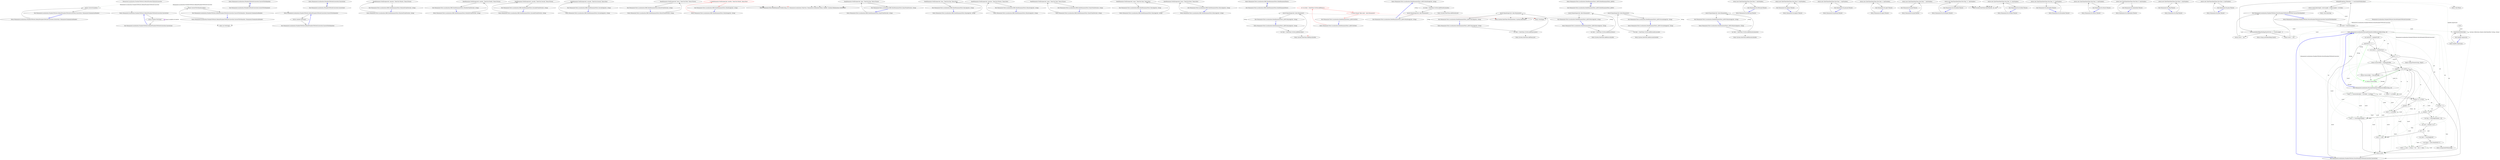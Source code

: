 digraph  {
n13 [label="Humanizer.Localisation.NumberToWords.DefaultNumberToWordsConverter", span=""];
n0 [cluster="Humanizer.Localisation.NumberToWords.DefaultNumberToWordsConverter.Convert(int, Humanizer.GrammaticalGender)", label="Entry Humanizer.Localisation.NumberToWords.DefaultNumberToWordsConverter.Convert(int, Humanizer.GrammaticalGender)", span="12-12"];
n1 [cluster="Humanizer.Localisation.NumberToWords.DefaultNumberToWordsConverter.Convert(int, Humanizer.GrammaticalGender)", label="return Convert(number);", span="14-14"];
n2 [cluster="Humanizer.Localisation.NumberToWords.DefaultNumberToWordsConverter.Convert(int, Humanizer.GrammaticalGender)", label="Exit Humanizer.Localisation.NumberToWords.DefaultNumberToWordsConverter.Convert(int, Humanizer.GrammaticalGender)", span="12-12"];
n3 [cluster="Humanizer.Localisation.NumberToWords.DefaultNumberToWordsConverter.Convert(int)", label="Entry Humanizer.Localisation.NumberToWords.DefaultNumberToWordsConverter.Convert(int)", span="22-22"];
n4 [cluster="Humanizer.Localisation.NumberToWords.DefaultNumberToWordsConverter.Convert(int)", label="return number.ToString();", span="24-24"];
n5 [cluster="Humanizer.Localisation.NumberToWords.DefaultNumberToWordsConverter.Convert(int)", label="Exit Humanizer.Localisation.NumberToWords.DefaultNumberToWordsConverter.Convert(int)", span="22-22"];
n6 [cluster="int.ToString()", label="Entry int.ToString()", span="0-0"];
n7 [cluster="Humanizer.Localisation.NumberToWords.DefaultNumberToWordsConverter.ConvertToOrdinal(int, Humanizer.GrammaticalGender)", label="Entry Humanizer.Localisation.NumberToWords.DefaultNumberToWordsConverter.ConvertToOrdinal(int, Humanizer.GrammaticalGender)", span="35-35"];
n8 [cluster="Humanizer.Localisation.NumberToWords.DefaultNumberToWordsConverter.ConvertToOrdinal(int, Humanizer.GrammaticalGender)", label="return ConvertToOrdinal(number);", span="37-37"];
n9 [cluster="Humanizer.Localisation.NumberToWords.DefaultNumberToWordsConverter.ConvertToOrdinal(int, Humanizer.GrammaticalGender)", label="Exit Humanizer.Localisation.NumberToWords.DefaultNumberToWordsConverter.ConvertToOrdinal(int, Humanizer.GrammaticalGender)", span="35-35"];
n10 [cluster="Humanizer.Localisation.NumberToWords.DefaultNumberToWordsConverter.ConvertToOrdinal(int)", label="Entry Humanizer.Localisation.NumberToWords.DefaultNumberToWordsConverter.ConvertToOrdinal(int)", span="45-45"];
n11 [cluster="Humanizer.Localisation.NumberToWords.DefaultNumberToWordsConverter.ConvertToOrdinal(int)", label="return number.ToString();", span="47-47"];
n12 [cluster="Humanizer.Localisation.NumberToWords.DefaultNumberToWordsConverter.ConvertToOrdinal(int)", label="Exit Humanizer.Localisation.NumberToWords.DefaultNumberToWordsConverter.ConvertToOrdinal(int)", span="45-45"];
m0_2 [cluster="Humanizer.Localisation.INumberToWordsConverter.ConvertToOrdinal(int)", file="DateHumanizeTests.cs", label="Entry Humanizer.Localisation.INumberToWordsConverter.ConvertToOrdinal(int)", span="19-19"];
m0_3 [cluster="Humanizer.Localisation.INumberToWordsConverter.ConvertToOrdinal(int)", file="DateHumanizeTests.cs", label="Exit Humanizer.Localisation.INumberToWordsConverter.ConvertToOrdinal(int)", span="19-19"];
m0_0 [cluster="Humanizer.Localisation.INumberToWordsConverter.Convert(int)", file="DateHumanizeTests.cs", label="Entry Humanizer.Localisation.INumberToWordsConverter.Convert(int)", span="12-12"];
m0_1 [cluster="Humanizer.Localisation.INumberToWordsConverter.Convert(int)", file="DateHumanizeTests.cs", label="Exit Humanizer.Localisation.INumberToWordsConverter.Convert(int)", span="12-12"];
m1_5 [cluster="Humanizer.Tests.DateHumanize.Verify(string, int, Humanizer.Localisation.TimeUnit, Humanizer.Localisation.Tense, double?, System.Globalization.CultureInfo)", file="DateHumanizeTests.fi-FI.cs", label="Entry Humanizer.Tests.DateHumanize.Verify(string, int, Humanizer.Localisation.TimeUnit, Humanizer.Localisation.Tense, double?, System.Globalization.CultureInfo)", span="30-30"];
m1_12 [cluster="Humanizer.Tests.Localisation.frBE.DateHumanizeTests.MinutesFromNow(int, string)", file="DateHumanizeTests.fi-FI.cs", label="Entry Humanizer.Tests.Localisation.frBE.DateHumanizeTests.MinutesFromNow(int, string)", span="37-37"];
m1_13 [cluster="Humanizer.Tests.Localisation.frBE.DateHumanizeTests.MinutesFromNow(int, string)", file="DateHumanizeTests.fi-FI.cs", label="DateHumanize.Verify(expected, minutes, TimeUnit.Minute, Tense.Future)", span="39-39"];
m1_14 [cluster="Humanizer.Tests.Localisation.frBE.DateHumanizeTests.MinutesFromNow(int, string)", file="DateHumanizeTests.fi-FI.cs", label="Exit Humanizer.Tests.Localisation.frBE.DateHumanizeTests.MinutesFromNow(int, string)", span="37-37"];
m1_30 [cluster="Humanizer.Tests.Localisation.frBE.DateHumanizeTests.MonthsFromNow(int, string)", file="DateHumanizeTests.fi-FI.cs", label="Entry Humanizer.Tests.Localisation.frBE.DateHumanizeTests.MonthsFromNow(int, string)", span="85-85"];
m1_31 [cluster="Humanizer.Tests.Localisation.frBE.DateHumanizeTests.MonthsFromNow(int, string)", file="DateHumanizeTests.fi-FI.cs", label="DateHumanize.Verify(expected, months, TimeUnit.Month, Tense.Future)", span="87-87"];
m1_32 [cluster="Humanizer.Tests.Localisation.frBE.DateHumanizeTests.MonthsFromNow(int, string)", file="DateHumanizeTests.fi-FI.cs", label="Exit Humanizer.Tests.Localisation.frBE.DateHumanizeTests.MonthsFromNow(int, string)", span="85-85"];
m1_6 [cluster="Humanizer.Tests.Localisation.frBE.DateHumanizeTests.SecondsFromNow(int, string)", file="DateHumanizeTests.fi-FI.cs", label="Entry Humanizer.Tests.Localisation.frBE.DateHumanizeTests.SecondsFromNow(int, string)", span="20-20"];
m1_7 [cluster="Humanizer.Tests.Localisation.frBE.DateHumanizeTests.SecondsFromNow(int, string)", file="DateHumanizeTests.fi-FI.cs", label="DateHumanize.Verify(expected, seconds, TimeUnit.Second, Tense.Future)", span="22-22"];
m1_8 [cluster="Humanizer.Tests.Localisation.frBE.DateHumanizeTests.SecondsFromNow(int, string)", file="DateHumanizeTests.fi-FI.cs", label="Exit Humanizer.Tests.Localisation.frBE.DateHumanizeTests.SecondsFromNow(int, string)", span="20-20"];
m1_2 [cluster="Humanizer.Tests.Localisation.frBE.DateHumanizeTests.SecondsAgo(int, string)", file="DateHumanizeTests.fi-FI.cs", label="Entry Humanizer.Tests.Localisation.frBE.DateHumanizeTests.SecondsAgo(int, string)", span="12-12"];
m1_3 [cluster="Humanizer.Tests.Localisation.frBE.DateHumanizeTests.SecondsAgo(int, string)", file="DateHumanizeTests.fi-FI.cs", label="DateHumanize.Verify(expected, seconds, TimeUnit.Second, Tense.Past)", span="14-14"];
m1_4 [cluster="Humanizer.Tests.Localisation.frBE.DateHumanizeTests.SecondsAgo(int, string)", file="DateHumanizeTests.fi-FI.cs", label="Exit Humanizer.Tests.Localisation.frBE.DateHumanizeTests.SecondsAgo(int, string)", span="12-12"];
m1_0 [cluster="Humanizer.Tests.Localisation.frBE.DateHumanizeTests.DateHumanizeTests()", file="DateHumanizeTests.fi-FI.cs", label="Entry Humanizer.Tests.Localisation.frBE.DateHumanizeTests.DateHumanizeTests()", span="7-7"];
m1_1 [cluster="Humanizer.Tests.Localisation.frBE.DateHumanizeTests.DateHumanizeTests()", file="DateHumanizeTests.fi-FI.cs", label="Exit Humanizer.Tests.Localisation.frBE.DateHumanizeTests.DateHumanizeTests()", span="7-7"];
m1_18 [cluster="Humanizer.Tests.Localisation.frBE.DateHumanizeTests.HoursFromNow(int, string)", file="DateHumanizeTests.fi-FI.cs", label="Entry Humanizer.Tests.Localisation.frBE.DateHumanizeTests.HoursFromNow(int, string)", span="53-53"];
m1_19 [cluster="Humanizer.Tests.Localisation.frBE.DateHumanizeTests.HoursFromNow(int, string)", file="DateHumanizeTests.fi-FI.cs", label="DateHumanize.Verify(expected, hours, TimeUnit.Hour, Tense.Future)", span="55-55"];
m1_20 [cluster="Humanizer.Tests.Localisation.frBE.DateHumanizeTests.HoursFromNow(int, string)", file="DateHumanizeTests.fi-FI.cs", label="Exit Humanizer.Tests.Localisation.frBE.DateHumanizeTests.HoursFromNow(int, string)", span="53-53"];
m1_27 [cluster="Humanizer.Tests.Localisation.frBE.DateHumanizeTests.MonthsAgo(int, string)", file="DateHumanizeTests.fi-FI.cs", label="Entry Humanizer.Tests.Localisation.frBE.DateHumanizeTests.MonthsAgo(int, string)", span="77-77"];
m1_28 [cluster="Humanizer.Tests.Localisation.frBE.DateHumanizeTests.MonthsAgo(int, string)", color=red, community=0, file="DateHumanizeTests.fi-FI.cs", label="2: DateHumanize.Verify(expected, months, TimeUnit.Month, Tense.Past)", span="79-79"];
m1_29 [cluster="Humanizer.Tests.Localisation.frBE.DateHumanizeTests.MonthsAgo(int, string)", file="DateHumanizeTests.fi-FI.cs", label="Exit Humanizer.Tests.Localisation.frBE.DateHumanizeTests.MonthsAgo(int, string)", span="77-77"];
m1_24 [cluster="Humanizer.Tests.Localisation.frBE.DateHumanizeTests.DaysFromNow(int, string)", file="DateHumanizeTests.fi-FI.cs", label="Entry Humanizer.Tests.Localisation.frBE.DateHumanizeTests.DaysFromNow(int, string)", span="69-69"];
m1_25 [cluster="Humanizer.Tests.Localisation.frBE.DateHumanizeTests.DaysFromNow(int, string)", file="DateHumanizeTests.fi-FI.cs", label="DateHumanize.Verify(expected, days, TimeUnit.Day, Tense.Future)", span="71-71"];
m1_26 [cluster="Humanizer.Tests.Localisation.frBE.DateHumanizeTests.DaysFromNow(int, string)", file="DateHumanizeTests.fi-FI.cs", label="Exit Humanizer.Tests.Localisation.frBE.DateHumanizeTests.DaysFromNow(int, string)", span="69-69"];
m1_21 [cluster="Humanizer.Tests.Localisation.frBE.DateHumanizeTests.DaysAgo(int, string)", file="DateHumanizeTests.fi-FI.cs", label="Entry Humanizer.Tests.Localisation.frBE.DateHumanizeTests.DaysAgo(int, string)", span="61-61"];
m1_22 [cluster="Humanizer.Tests.Localisation.frBE.DateHumanizeTests.DaysAgo(int, string)", file="DateHumanizeTests.fi-FI.cs", label="DateHumanize.Verify(expected, days, TimeUnit.Day, Tense.Past)", span="63-63"];
m1_23 [cluster="Humanizer.Tests.Localisation.frBE.DateHumanizeTests.DaysAgo(int, string)", file="DateHumanizeTests.fi-FI.cs", label="Exit Humanizer.Tests.Localisation.frBE.DateHumanizeTests.DaysAgo(int, string)", span="61-61"];
m1_9 [cluster="Humanizer.Tests.Localisation.frBE.DateHumanizeTests.MinutesAgo(int, string)", file="DateHumanizeTests.fi-FI.cs", label="Entry Humanizer.Tests.Localisation.frBE.DateHumanizeTests.MinutesAgo(int, string)", span="29-29"];
m1_10 [cluster="Humanizer.Tests.Localisation.frBE.DateHumanizeTests.MinutesAgo(int, string)", file="DateHumanizeTests.fi-FI.cs", label="DateHumanize.Verify(expected, minutes, TimeUnit.Minute, Tense.Past)", span="31-31"];
m1_11 [cluster="Humanizer.Tests.Localisation.frBE.DateHumanizeTests.MinutesAgo(int, string)", file="DateHumanizeTests.fi-FI.cs", label="Exit Humanizer.Tests.Localisation.frBE.DateHumanizeTests.MinutesAgo(int, string)", span="29-29"];
m1_36 [cluster="Humanizer.Tests.Localisation.frBE.DateHumanizeTests.YearsFromNow(int, string)", file="DateHumanizeTests.fi-FI.cs", label="Entry Humanizer.Tests.Localisation.frBE.DateHumanizeTests.YearsFromNow(int, string)", span="101-101"];
m1_37 [cluster="Humanizer.Tests.Localisation.frBE.DateHumanizeTests.YearsFromNow(int, string)", file="DateHumanizeTests.fi-FI.cs", label="DateHumanize.Verify(expected, years, TimeUnit.Year, Tense.Future)", span="103-103"];
m1_38 [cluster="Humanizer.Tests.Localisation.frBE.DateHumanizeTests.YearsFromNow(int, string)", file="DateHumanizeTests.fi-FI.cs", label="Exit Humanizer.Tests.Localisation.frBE.DateHumanizeTests.YearsFromNow(int, string)", span="101-101"];
m1_33 [cluster="Humanizer.Tests.Localisation.frBE.DateHumanizeTests.YearsAgo(int, string)", file="DateHumanizeTests.fi-FI.cs", label="Entry Humanizer.Tests.Localisation.frBE.DateHumanizeTests.YearsAgo(int, string)", span="93-93"];
m1_34 [cluster="Humanizer.Tests.Localisation.frBE.DateHumanizeTests.YearsAgo(int, string)", file="DateHumanizeTests.fi-FI.cs", label="DateHumanize.Verify(expected, years, TimeUnit.Year, Tense.Past)", span="95-95"];
m1_35 [cluster="Humanizer.Tests.Localisation.frBE.DateHumanizeTests.YearsAgo(int, string)", file="DateHumanizeTests.fi-FI.cs", label="Exit Humanizer.Tests.Localisation.frBE.DateHumanizeTests.YearsAgo(int, string)", span="93-93"];
m1_15 [cluster="Humanizer.Tests.Localisation.frBE.DateHumanizeTests.HoursAgo(int, string)", file="DateHumanizeTests.fi-FI.cs", label="Entry Humanizer.Tests.Localisation.frBE.DateHumanizeTests.HoursAgo(int, string)", span="45-45"];
m1_16 [cluster="Humanizer.Tests.Localisation.frBE.DateHumanizeTests.HoursAgo(int, string)", file="DateHumanizeTests.fi-FI.cs", label="DateHumanize.Verify(expected, hours, TimeUnit.Hour, Tense.Past)", span="47-47"];
m1_17 [cluster="Humanizer.Tests.Localisation.frBE.DateHumanizeTests.HoursAgo(int, string)", file="DateHumanizeTests.fi-FI.cs", label="Exit Humanizer.Tests.Localisation.frBE.DateHumanizeTests.HoursAgo(int, string)", span="45-45"];
m2_19 [cluster="Humanizer.Tests.Localisation.DateHumanizeTests_nbNO.MonthsAgo(int, string)", file="DateHumanizeTests.nb-NO.cs", label="Entry Humanizer.Tests.Localisation.DateHumanizeTests_nbNO.MonthsAgo(int, string)", span="51-51"];
m2_20 [cluster="Humanizer.Tests.Localisation.DateHumanizeTests_nbNO.MonthsAgo(int, string)", file="DateHumanizeTests.nb-NO.cs", label="var date = DateTime.UtcNow.AddMonths(months)", span="53-53"];
m2_21 [cluster="Humanizer.Tests.Localisation.DateHumanizeTests_nbNO.MonthsAgo(int, string)", file="DateHumanizeTests.nb-NO.cs", label="Assert.Equal(expected, date.Humanize())", span="54-54"];
m2_22 [cluster="Humanizer.Tests.Localisation.DateHumanizeTests_nbNO.MonthsAgo(int, string)", file="DateHumanizeTests.nb-NO.cs", label="Exit Humanizer.Tests.Localisation.DateHumanizeTests_nbNO.MonthsAgo(int, string)", span="51-51"];
m2_2 [cluster="Humanizer.Tests.Localisation.DateHumanizeTests_nbNO.DaysAgo(int, string)", file="DateHumanizeTests.nb-NO.cs", label="Entry Humanizer.Tests.Localisation.DateHumanizeTests_nbNO.DaysAgo(int, string)", span="18-18"];
m2_3 [cluster="Humanizer.Tests.Localisation.DateHumanizeTests_nbNO.DaysAgo(int, string)", file="DateHumanizeTests.nb-NO.cs", label="var date = DateTime.UtcNow.AddDays(days)", span="20-20"];
m2_4 [cluster="Humanizer.Tests.Localisation.DateHumanizeTests_nbNO.DaysAgo(int, string)", file="DateHumanizeTests.nb-NO.cs", label="Assert.Equal(expected, date.Humanize())", span="21-21"];
m2_5 [cluster="Humanizer.Tests.Localisation.DateHumanizeTests_nbNO.DaysAgo(int, string)", file="DateHumanizeTests.nb-NO.cs", label="Exit Humanizer.Tests.Localisation.DateHumanizeTests_nbNO.DaysAgo(int, string)", span="18-18"];
m2_29 [cluster="Humanizer.Tests.Localisation.DateHumanizeTests_nbNO.YearsAgo(int, string)", file="DateHumanizeTests.nb-NO.cs", label="Entry Humanizer.Tests.Localisation.DateHumanizeTests_nbNO.YearsAgo(int, string)", span="73-73"];
m2_30 [cluster="Humanizer.Tests.Localisation.DateHumanizeTests_nbNO.YearsAgo(int, string)", file="DateHumanizeTests.nb-NO.cs", label="var date = DateTime.UtcNow.AddYears(years)", span="75-75"];
m2_31 [cluster="Humanizer.Tests.Localisation.DateHumanizeTests_nbNO.YearsAgo(int, string)", file="DateHumanizeTests.nb-NO.cs", label="Assert.Equal(expected, date.Humanize())", span="76-76"];
m2_32 [cluster="Humanizer.Tests.Localisation.DateHumanizeTests_nbNO.YearsAgo(int, string)", file="DateHumanizeTests.nb-NO.cs", label="Exit Humanizer.Tests.Localisation.DateHumanizeTests_nbNO.YearsAgo(int, string)", span="73-73"];
m2_7 [cluster="System.DateTime.Humanize(bool, System.DateTime?)", file="DateHumanizeTests.nb-NO.cs", label="Entry System.DateTime.Humanize(bool, System.DateTime?)", span="18-18"];
m2_23 [cluster="System.DateTime.AddMonths(int)", file="DateHumanizeTests.nb-NO.cs", label="Entry System.DateTime.AddMonths(int)", span="0-0"];
m2_18 [cluster="System.DateTime.AddMinutes(double)", file="DateHumanizeTests.nb-NO.cs", label="Entry System.DateTime.AddMinutes(double)", span="0-0"];
m2_34 [cluster="Humanizer.Tests.Localisation.DateHumanizeTests_nbNO.NotYet()", file="DateHumanizeTests.nb-NO.cs", label="Entry Humanizer.Tests.Localisation.DateHumanizeTests_nbNO.NotYet()", span="80-80"];
m2_35 [cluster="Humanizer.Tests.Localisation.DateHumanizeTests_nbNO.NotYet()", color=red, community=0, file="DateHumanizeTests.nb-NO.cs", label="10: var date = DateTime.UtcNow.AddDays(1)", span="83-83"];
m2_36 [cluster="Humanizer.Tests.Localisation.DateHumanizeTests_nbNO.NotYet()", color=red, community=0, file="DateHumanizeTests.nb-NO.cs", label="5: Assert.Equal(''ikke enda'', date.Humanize())", span="85-85"];
m2_37 [cluster="Humanizer.Tests.Localisation.DateHumanizeTests_nbNO.NotYet()", file="DateHumanizeTests.nb-NO.cs", label="Exit Humanizer.Tests.Localisation.DateHumanizeTests_nbNO.NotYet()", span="80-80"];
m2_9 [cluster="Humanizer.Tests.Localisation.DateHumanizeTests_nbNO.HoursAgo(int, string)", file="DateHumanizeTests.nb-NO.cs", label="Entry Humanizer.Tests.Localisation.DateHumanizeTests_nbNO.HoursAgo(int, string)", span="29-29"];
m2_10 [cluster="Humanizer.Tests.Localisation.DateHumanizeTests_nbNO.HoursAgo(int, string)", file="DateHumanizeTests.nb-NO.cs", label="var date = DateTime.UtcNow.AddHours(hours)", span="31-31"];
m2_11 [cluster="Humanizer.Tests.Localisation.DateHumanizeTests_nbNO.HoursAgo(int, string)", file="DateHumanizeTests.nb-NO.cs", label="Assert.Equal(expected, date.Humanize())", span="32-32"];
m2_12 [cluster="Humanizer.Tests.Localisation.DateHumanizeTests_nbNO.HoursAgo(int, string)", file="DateHumanizeTests.nb-NO.cs", label="Exit Humanizer.Tests.Localisation.DateHumanizeTests_nbNO.HoursAgo(int, string)", span="29-29"];
m2_28 [cluster="System.DateTime.AddSeconds(double)", file="DateHumanizeTests.nb-NO.cs", label="Entry System.DateTime.AddSeconds(double)", span="0-0"];
m2_33 [cluster="System.DateTime.AddYears(int)", file="DateHumanizeTests.nb-NO.cs", label="Entry System.DateTime.AddYears(int)", span="0-0"];
m2_8 [cluster="Unk.Equal", file="DateHumanizeTests.nb-NO.cs", label="Entry Unk.Equal", span=""];
m2_24 [cluster="Humanizer.Tests.Localisation.DateHumanizeTests_nbNO.SecondsAgo(int, string)", file="DateHumanizeTests.nb-NO.cs", label="Entry Humanizer.Tests.Localisation.DateHumanizeTests_nbNO.SecondsAgo(int, string)", span="62-62"];
m2_25 [cluster="Humanizer.Tests.Localisation.DateHumanizeTests_nbNO.SecondsAgo(int, string)", file="DateHumanizeTests.nb-NO.cs", label="var date = DateTime.UtcNow.AddSeconds(seconds)", span="64-64"];
m2_26 [cluster="Humanizer.Tests.Localisation.DateHumanizeTests_nbNO.SecondsAgo(int, string)", file="DateHumanizeTests.nb-NO.cs", label="Assert.Equal(expected, date.Humanize())", span="65-65"];
m2_27 [cluster="Humanizer.Tests.Localisation.DateHumanizeTests_nbNO.SecondsAgo(int, string)", file="DateHumanizeTests.nb-NO.cs", label="Exit Humanizer.Tests.Localisation.DateHumanizeTests_nbNO.SecondsAgo(int, string)", span="62-62"];
m2_0 [cluster="Humanizer.Tests.Localisation.DateHumanizeTests_nbNO.DateHumanizeTests_nbNO()", file="DateHumanizeTests.nb-NO.cs", label="Entry Humanizer.Tests.Localisation.DateHumanizeTests_nbNO.DateHumanizeTests_nbNO()", span="8-8"];
m2_1 [cluster="Humanizer.Tests.Localisation.DateHumanizeTests_nbNO.DateHumanizeTests_nbNO()", file="DateHumanizeTests.nb-NO.cs", label="Exit Humanizer.Tests.Localisation.DateHumanizeTests_nbNO.DateHumanizeTests_nbNO()", span="8-8"];
m2_14 [cluster="Humanizer.Tests.Localisation.DateHumanizeTests_nbNO.MinutesAgo(int, string)", file="DateHumanizeTests.nb-NO.cs", label="Entry Humanizer.Tests.Localisation.DateHumanizeTests_nbNO.MinutesAgo(int, string)", span="40-40"];
m2_15 [cluster="Humanizer.Tests.Localisation.DateHumanizeTests_nbNO.MinutesAgo(int, string)", file="DateHumanizeTests.nb-NO.cs", label="var date = DateTime.UtcNow.AddMinutes(minutes)", span="42-42"];
m2_16 [cluster="Humanizer.Tests.Localisation.DateHumanizeTests_nbNO.MinutesAgo(int, string)", file="DateHumanizeTests.nb-NO.cs", label="Assert.Equal(expected, date.Humanize())", span="43-43"];
m2_17 [cluster="Humanizer.Tests.Localisation.DateHumanizeTests_nbNO.MinutesAgo(int, string)", file="DateHumanizeTests.nb-NO.cs", label="Exit Humanizer.Tests.Localisation.DateHumanizeTests_nbNO.MinutesAgo(int, string)", span="40-40"];
m2_6 [cluster="System.DateTime.AddDays(double)", file="DateHumanizeTests.nb-NO.cs", label="Entry System.DateTime.AddDays(double)", span="0-0"];
m2_13 [cluster="System.DateTime.AddHours(double)", file="DateHumanizeTests.nb-NO.cs", label="Entry System.DateTime.AddHours(double)", span="0-0"];
m3_3 [cluster="System.DateTime.DateTime(int, int, int)", file="DateHumanizeTests.ru-RU.cs", label="Entry System.DateTime.DateTime(int, int, int)", span="0-0"];
m3_4 [cluster="Humanizer.On.February.The(int)", file="DateHumanizeTests.ru-RU.cs", label="Entry Humanizer.On.February.The(int)", span="173-173"];
m3_5 [cluster="Humanizer.On.February.The(int)", file="DateHumanizeTests.ru-RU.cs", label="return new DateTime(DateTime.Now.Year, 2, dayNumber);", span="175-175"];
m3_6 [cluster="Humanizer.On.February.The(int)", file="DateHumanizeTests.ru-RU.cs", label="Exit Humanizer.On.February.The(int)", span="173-173"];
m3_22 [cluster="Humanizer.On.August.The(int)", file="DateHumanizeTests.ru-RU.cs", label="Entry Humanizer.On.August.The(int)", span="1131-1131"];
m3_23 [cluster="Humanizer.On.August.The(int)", file="DateHumanizeTests.ru-RU.cs", label="return new DateTime(DateTime.Now.Year, 8, dayNumber);", span="1133-1133"];
m3_24 [cluster="Humanizer.On.August.The(int)", file="DateHumanizeTests.ru-RU.cs", label="Exit Humanizer.On.August.The(int)", span="1131-1131"];
m3_0 [cluster="Humanizer.On.January.The(int)", file="DateHumanizeTests.ru-RU.cs", label="Entry Humanizer.On.January.The(int)", span="10-10"];
m3_1 [cluster="Humanizer.On.January.The(int)", file="DateHumanizeTests.ru-RU.cs", label="return new DateTime(DateTime.Now.Year, 1, dayNumber);", span="12-12"];
m3_2 [cluster="Humanizer.On.January.The(int)", file="DateHumanizeTests.ru-RU.cs", label="Exit Humanizer.On.January.The(int)", span="10-10"];
m3_10 [cluster="Humanizer.On.April.The(int)", file="DateHumanizeTests.ru-RU.cs", label="Entry Humanizer.On.April.The(int)", span="489-489"];
m3_11 [cluster="Humanizer.On.April.The(int)", file="DateHumanizeTests.ru-RU.cs", label="return new DateTime(DateTime.Now.Year, 4, dayNumber);", span="491-491"];
m3_12 [cluster="Humanizer.On.April.The(int)", file="DateHumanizeTests.ru-RU.cs", label="Exit Humanizer.On.April.The(int)", span="489-489"];
m3_19 [cluster="Humanizer.On.July.The(int)", file="DateHumanizeTests.ru-RU.cs", label="Entry Humanizer.On.July.The(int)", span="968-968"];
m3_20 [cluster="Humanizer.On.July.The(int)", file="DateHumanizeTests.ru-RU.cs", label="return new DateTime(DateTime.Now.Year, 7, dayNumber);", span="970-970"];
m3_21 [cluster="Humanizer.On.July.The(int)", file="DateHumanizeTests.ru-RU.cs", label="Exit Humanizer.On.July.The(int)", span="968-968"];
m3_31 [cluster="Humanizer.On.November.The(int)", file="DateHumanizeTests.ru-RU.cs", label="Entry Humanizer.On.November.The(int)", span="1615-1615"];
m3_32 [cluster="Humanizer.On.November.The(int)", file="DateHumanizeTests.ru-RU.cs", label="return new DateTime(DateTime.Now.Year, 11, dayNumber);", span="1617-1617"];
m3_33 [cluster="Humanizer.On.November.The(int)", file="DateHumanizeTests.ru-RU.cs", label="Exit Humanizer.On.November.The(int)", span="1615-1615"];
m3_28 [cluster="Humanizer.On.October.The(int)", file="DateHumanizeTests.ru-RU.cs", label="Entry Humanizer.On.October.The(int)", span="1452-1452"];
m3_29 [cluster="Humanizer.On.October.The(int)", file="DateHumanizeTests.ru-RU.cs", label="return new DateTime(DateTime.Now.Year, 10, dayNumber);", span="1454-1454"];
m3_30 [cluster="Humanizer.On.October.The(int)", file="DateHumanizeTests.ru-RU.cs", label="Exit Humanizer.On.October.The(int)", span="1452-1452"];
m3_34 [cluster="Humanizer.On.December.The(int)", file="DateHumanizeTests.ru-RU.cs", label="Entry Humanizer.On.December.The(int)", span="1773-1773"];
m3_35 [cluster="Humanizer.On.December.The(int)", file="DateHumanizeTests.ru-RU.cs", label="return new DateTime(DateTime.Now.Year, 12, dayNumber);", span="1775-1775"];
m3_36 [cluster="Humanizer.On.December.The(int)", file="DateHumanizeTests.ru-RU.cs", label="Exit Humanizer.On.December.The(int)", span="1773-1773"];
m3_7 [cluster="Humanizer.On.March.The(int)", file="DateHumanizeTests.ru-RU.cs", label="Entry Humanizer.On.March.The(int)", span="326-326"];
m3_8 [cluster="Humanizer.On.March.The(int)", file="DateHumanizeTests.ru-RU.cs", label="return new DateTime(DateTime.Now.Year, 3, dayNumber);", span="328-328"];
m3_9 [cluster="Humanizer.On.March.The(int)", file="DateHumanizeTests.ru-RU.cs", label="Exit Humanizer.On.March.The(int)", span="326-326"];
m3_25 [cluster="Humanizer.On.September.The(int)", file="DateHumanizeTests.ru-RU.cs", label="Entry Humanizer.On.September.The(int)", span="1294-1294"];
m3_26 [cluster="Humanizer.On.September.The(int)", file="DateHumanizeTests.ru-RU.cs", label="return new DateTime(DateTime.Now.Year, 9, dayNumber);", span="1296-1296"];
m3_27 [cluster="Humanizer.On.September.The(int)", file="DateHumanizeTests.ru-RU.cs", label="Exit Humanizer.On.September.The(int)", span="1294-1294"];
m3_13 [cluster="Humanizer.On.May.The(int)", file="DateHumanizeTests.ru-RU.cs", label="Entry Humanizer.On.May.The(int)", span="647-647"];
m3_14 [cluster="Humanizer.On.May.The(int)", file="DateHumanizeTests.ru-RU.cs", label="return new DateTime(DateTime.Now.Year, 5, dayNumber);", span="649-649"];
m3_15 [cluster="Humanizer.On.May.The(int)", file="DateHumanizeTests.ru-RU.cs", label="Exit Humanizer.On.May.The(int)", span="647-647"];
m3_16 [cluster="Humanizer.On.June.The(int)", file="DateHumanizeTests.ru-RU.cs", label="Entry Humanizer.On.June.The(int)", span="810-810"];
m3_17 [cluster="Humanizer.On.June.The(int)", file="DateHumanizeTests.ru-RU.cs", label="return new DateTime(DateTime.Now.Year, 6, dayNumber);", span="812-812"];
m3_18 [cluster="Humanizer.On.June.The(int)", file="DateHumanizeTests.ru-RU.cs", label="Exit Humanizer.On.June.The(int)", span="810-810"];
m5_0 [cluster="Humanizer.Localisation.RussianFormatter.GetResourceKey(string, int)", file="IFormatter.cs", label="Entry Humanizer.Localisation.RussianFormatter.GetResourceKey(string, int)", span="7-7"];
m5_1 [cluster="Humanizer.Localisation.RussianFormatter.GetResourceKey(string, int)", file="IFormatter.cs", label="var mod100 = number%100", span="9-9"];
m5_3 [cluster="Humanizer.Localisation.RussianFormatter.GetResourceKey(string, int)", file="IFormatter.cs", label="var mod10 = number%10", span="12-12"];
m5_4 [cluster="Humanizer.Localisation.RussianFormatter.GetResourceKey(string, int)", file="IFormatter.cs", label="mod10 == 1", span="14-14"];
m5_7 [cluster="Humanizer.Localisation.RussianFormatter.GetResourceKey(string, int)", file="IFormatter.cs", label="return resourceKey + PaucalPostfix;", span="18-18"];
m5_12 [cluster="Humanizer.Localisation.NumberToWords.DutchNumberToWordsConverter.Convert(int)", file="IFormatter.cs", label="number %= m.Value", span="55-55"];
m5_15 [cluster="Humanizer.Localisation.NumberToWords.DutchNumberToWordsConverter.Convert(int)", file="IFormatter.cs", label="number > 0", span="60-60"];
m5_16 [cluster="Humanizer.Localisation.NumberToWords.DutchNumberToWordsConverter.Convert(int)", file="IFormatter.cs", label="number < 20", span="62-62"];
m5_17 [cluster="Humanizer.Localisation.NumberToWords.DutchNumberToWordsConverter.Convert(int)", file="IFormatter.cs", label="word += UnitsMap[number]", span="63-63"];
m5_18 [cluster="Humanizer.Localisation.NumberToWords.DutchNumberToWordsConverter.Convert(int)", file="IFormatter.cs", label="var tens = TensMap[number / 10]", span="66-66"];
m5_19 [cluster="Humanizer.Localisation.NumberToWords.DutchNumberToWordsConverter.Convert(int)", file="IFormatter.cs", label="var unit = number % 10", span="67-67"];
m5_2 [cluster="Humanizer.Localisation.RussianFormatter.GetResourceKey(string, int)", file="IFormatter.cs", label="mod100/10 != 1", span="10-10"];
m5_5 [cluster="Humanizer.Localisation.RussianFormatter.GetResourceKey(string, int)", file="IFormatter.cs", label="return resourceKey + SingularPostfix;", span="15-15"];
m5_6 [cluster="Humanizer.Localisation.RussianFormatter.GetResourceKey(string, int)", file="IFormatter.cs", label="mod10 > 1 && mod10 < 5", span="17-17"];
m5_10 [cluster="Humanizer.Localisation.NumberToWords.DutchNumberToWordsConverter.Convert(int)", file="IFormatter.cs", label="word += m.Name", span="51-51"];
m5_11 [cluster="Humanizer.Localisation.NumberToWords.DutchNumberToWordsConverter.Convert(int)", file="IFormatter.cs", label="word += Convert(divided) + m.Prefix + m.Name", span="53-53"];
m5_23 [cluster="Humanizer.Localisation.NumberToWords.DutchNumberToWordsConverter.Convert(int)", file="IFormatter.cs", label="word += units + (trema ? ''ën'' : ''en'') + tens", span="72-72"];
m5_24 [cluster="Humanizer.Localisation.NumberToWords.DutchNumberToWordsConverter.Convert(int)", file="IFormatter.cs", label="word += tens", span="75-75"];
m5_25 [cluster="Humanizer.Localisation.NumberToWords.DutchNumberToWordsConverter.Convert(int)", file="IFormatter.cs", label="return word;", span="79-79"];
m5_9 [cluster="Humanizer.Localisation.RussianFormatter.GetResourceKey(string, int)", file="IFormatter.cs", label="Exit Humanizer.Localisation.RussianFormatter.GetResourceKey(string, int)", span="7-7"];
m5_14 [cluster="Humanizer.Localisation.NumberToWords.DutchNumberToWordsConverter.Convert(int)", file="IFormatter.cs", label="word += m.Postfix", span="57-57"];
m5_8 [cluster="Humanizer.Localisation.RussianFormatter.GetResourceKey(string, int)", color=green, community=0, file="IFormatter.cs", label="8: return resourceKey;", span="21-21"];
m5_13 [cluster="Humanizer.Localisation.NumberToWords.DutchNumberToWordsConverter.Convert(int)", file="IFormatter.cs", label="number > 0", span="56-56"];
m5_20 [cluster="Humanizer.Localisation.NumberToWords.DutchNumberToWordsConverter.Convert(int)", file="IFormatter.cs", label="unit > 0", span="68-68"];
m5_21 [cluster="Humanizer.Localisation.NumberToWords.DutchNumberToWordsConverter.Convert(int)", file="IFormatter.cs", label="var units = UnitsMap[unit]", span="70-70"];
m5_22 [cluster="Humanizer.Localisation.NumberToWords.DutchNumberToWordsConverter.Convert(int)", file="IFormatter.cs", label="var trema = units.EndsWith(''e'')", span="71-71"];
m5_26 [cluster="Humanizer.Localisation.NumberToWords.DutchNumberToWordsConverter.Convert(int)", file="IFormatter.cs", label="Exit Humanizer.Localisation.NumberToWords.DutchNumberToWordsConverter.Convert(int)", span="33-33"];
m5_28 [cluster="string.EndsWith(string)", file="IFormatter.cs", label="Entry string.EndsWith(string)", span="0-0"];
m5_38 [cluster="Unk.Substring", file="IFormatter.cs", label="Entry Unk.Substring", span=""];
m5_29 [cluster="Humanizer.Localisation.NumberToWords.DutchNumberToWordsConverter.ConvertToOrdinal(int)", file="IFormatter.cs", label="Entry Humanizer.Localisation.NumberToWords.DutchNumberToWordsConverter.ConvertToOrdinal(int)", span="91-91"];
m5_30 [cluster="Humanizer.Localisation.NumberToWords.DutchNumberToWordsConverter.ConvertToOrdinal(int)", file="IFormatter.cs", label="var word = Convert(number)", span="93-93"];
m5_31 [cluster="Humanizer.Localisation.NumberToWords.DutchNumberToWordsConverter.ConvertToOrdinal(int)", file="IFormatter.cs", label="OrdinalExceptions.Where(kv => word.EndsWith(kv.Key))", span="95-95"];
m5_32 [cluster="Humanizer.Localisation.NumberToWords.DutchNumberToWordsConverter.ConvertToOrdinal(int)", file="IFormatter.cs", label="return word.Substring(0, word.Length - kv.Key.Length) + kv.Value;", span="98-98"];
m5_33 [cluster="Humanizer.Localisation.NumberToWords.DutchNumberToWordsConverter.ConvertToOrdinal(int)", file="IFormatter.cs", label="word.LastIndexOfAny(EndingCharForSte) == (word.Length - 1)", span="104-104"];
m5_34 [cluster="Humanizer.Localisation.NumberToWords.DutchNumberToWordsConverter.ConvertToOrdinal(int)", file="IFormatter.cs", label="return word + ''ste'';", span="105-105"];
m5_35 [cluster="Humanizer.Localisation.NumberToWords.DutchNumberToWordsConverter.ConvertToOrdinal(int)", file="IFormatter.cs", label="return word + ''de'';", span="107-107"];
m5_36 [cluster="Humanizer.Localisation.NumberToWords.DutchNumberToWordsConverter.ConvertToOrdinal(int)", file="IFormatter.cs", label="Exit Humanizer.Localisation.NumberToWords.DutchNumberToWordsConverter.ConvertToOrdinal(int)", span="91-91"];
m5_40 [cluster="lambda expression", file="IFormatter.cs", label="Entry lambda expression", span="95-95"];
m5_41 [cluster="lambda expression", file="IFormatter.cs", label="word.EndsWith(kv.Key)", span="95-95"];
m5_42 [cluster="lambda expression", file="IFormatter.cs", label="Exit lambda expression", span="95-95"];
m5_39 [cluster="string.LastIndexOfAny(char[])", file="IFormatter.cs", label="Entry string.LastIndexOfAny(char[])", span="0-0"];
m5_27 [cluster="string.Format(string, object)", file="IFormatter.cs", label="Entry string.Format(string, object)", span="0-0"];
m5_37 [cluster="Unk.Where", file="IFormatter.cs", label="Entry Unk.Where", span=""];
m5_43 [file="IFormatter.cs", label="Humanizer.Localisation.NumberToWords.DutchNumberToWordsConverter", span=""];
m5_44 [file="IFormatter.cs", label=word, span=""];
n13 -> n1  [color=darkseagreen4, key=1, label="Humanizer.Localisation.NumberToWords.DefaultNumberToWordsConverter", style=dashed];
n13 -> n8  [color=darkseagreen4, key=1, label="Humanizer.Localisation.NumberToWords.DefaultNumberToWordsConverter", style=dashed];
n0 -> n1  [key=0, style=solid];
n1 -> n2  [key=0, style=solid];
n1 -> n3  [key=2, style=dotted];
n2 -> n0  [color=blue, key=0, style=bold];
n3 -> n4  [key=0, style=solid];
n4 -> n5  [key=0, style=solid];
n4 -> n6  [key=2, style=dotted];
n4 -> n4  [color=darkorchid, key=3, label="Local variable int minute", style=bold];
n5 -> n3  [color=blue, key=0, style=bold];
n7 -> n8  [key=0, style=solid];
n8 -> n9  [key=0, style=solid];
n8 -> n10  [key=2, style=dotted];
n9 -> n7  [color=blue, key=0, style=bold];
n10 -> n11  [key=0, style=solid];
n11 -> n12  [key=0, style=solid];
n11 -> n6  [key=2, style=dotted];
n12 -> n10  [color=blue, key=0, style=bold];
m0_2 -> m0_3  [key=0, style=solid];
m0_3 -> m0_2  [color=blue, key=0, style=bold];
m0_0 -> m0_1  [key=0, style=solid];
m0_1 -> m0_0  [color=blue, key=0, style=bold];
m1_12 -> m1_13  [key=0, style=solid];
m1_13 -> m1_14  [key=0, style=solid];
m1_13 -> m1_5  [key=2, style=dotted];
m1_14 -> m1_12  [color=blue, key=0, style=bold];
m1_30 -> m1_31  [key=0, style=solid];
m1_31 -> m1_32  [key=0, style=solid];
m1_31 -> m1_5  [key=2, style=dotted];
m1_32 -> m1_30  [color=blue, key=0, style=bold];
m1_6 -> m1_7  [key=0, style=solid];
m1_7 -> m1_8  [key=0, style=solid];
m1_7 -> m1_5  [key=2, style=dotted];
m1_8 -> m1_6  [color=blue, key=0, style=bold];
m1_2 -> m1_3  [key=0, style=solid];
m1_3 -> m1_4  [key=0, style=solid];
m1_3 -> m1_5  [key=2, style=dotted];
m1_4 -> m1_2  [color=blue, key=0, style=bold];
m1_0 -> m1_1  [key=0, style=solid];
m1_1 -> m1_0  [color=blue, key=0, style=bold];
m1_18 -> m1_19  [key=0, style=solid];
m1_19 -> m1_20  [key=0, style=solid];
m1_19 -> m1_5  [key=2, style=dotted];
m1_20 -> m1_18  [color=blue, key=0, style=bold];
m1_27 -> m1_28  [color=red, key=0, style=solid];
m1_28 -> m1_29  [color=red, key=0, style=solid];
m1_28 -> m1_5  [color=red, key=2, style=dotted];
m1_29 -> m1_27  [color=blue, key=0, style=bold];
m1_24 -> m1_25  [key=0, style=solid];
m1_25 -> m1_26  [key=0, style=solid];
m1_25 -> m1_5  [key=2, style=dotted];
m1_26 -> m1_24  [color=blue, key=0, style=bold];
m1_21 -> m1_22  [key=0, style=solid];
m1_22 -> m1_23  [key=0, style=solid];
m1_22 -> m1_5  [key=2, style=dotted];
m1_23 -> m1_21  [color=blue, key=0, style=bold];
m1_9 -> m1_10  [key=0, style=solid];
m1_10 -> m1_11  [key=0, style=solid];
m1_10 -> m1_5  [key=2, style=dotted];
m1_11 -> m1_9  [color=blue, key=0, style=bold];
m1_36 -> m1_37  [key=0, style=solid];
m1_37 -> m1_38  [key=0, style=solid];
m1_37 -> m1_5  [key=2, style=dotted];
m1_38 -> m1_36  [color=blue, key=0, style=bold];
m1_33 -> m1_34  [key=0, style=solid];
m1_34 -> m1_35  [key=0, style=solid];
m1_34 -> m1_5  [key=2, style=dotted];
m1_35 -> m1_33  [color=blue, key=0, style=bold];
m1_15 -> m1_16  [key=0, style=solid];
m1_16 -> m1_17  [key=0, style=solid];
m1_16 -> m1_5  [key=2, style=dotted];
m1_17 -> m1_15  [color=blue, key=0, style=bold];
m2_19 -> m2_20  [key=0, style=solid];
m2_19 -> m2_21  [color=darkseagreen4, key=1, label=string, style=dashed];
m2_20 -> m2_21  [key=0, style=solid];
m2_20 -> m2_23  [key=2, style=dotted];
m2_21 -> m2_22  [key=0, style=solid];
m2_21 -> m2_7  [key=2, style=dotted];
m2_21 -> m2_8  [key=2, style=dotted];
m2_22 -> m2_19  [color=blue, key=0, style=bold];
m2_2 -> m2_3  [key=0, style=solid];
m2_2 -> m2_4  [color=darkseagreen4, key=1, label=string, style=dashed];
m2_3 -> m2_4  [key=0, style=solid];
m2_3 -> m2_6  [key=2, style=dotted];
m2_4 -> m2_5  [key=0, style=solid];
m2_4 -> m2_7  [key=2, style=dotted];
m2_4 -> m2_8  [key=2, style=dotted];
m2_5 -> m2_2  [color=blue, key=0, style=bold];
m2_29 -> m2_30  [key=0, style=solid];
m2_29 -> m2_31  [color=darkseagreen4, key=1, label=string, style=dashed];
m2_30 -> m2_31  [key=0, style=solid];
m2_30 -> m2_33  [key=2, style=dotted];
m2_31 -> m2_32  [key=0, style=solid];
m2_31 -> m2_7  [key=2, style=dotted];
m2_31 -> m2_8  [key=2, style=dotted];
m2_32 -> m2_29  [color=blue, key=0, style=bold];
m2_34 -> m2_35  [color=red, key=0, style=solid];
m2_35 -> m2_36  [color=red, key=0, style=solid];
m2_35 -> m2_6  [color=red, key=2, style=dotted];
m2_36 -> m2_37  [color=red, key=0, style=solid];
m2_36 -> m2_7  [color=red, key=2, style=dotted];
m2_36 -> m2_8  [color=red, key=2, style=dotted];
m2_37 -> m2_34  [color=blue, key=0, style=bold];
m2_9 -> m2_10  [key=0, style=solid];
m2_9 -> m2_11  [color=darkseagreen4, key=1, label=string, style=dashed];
m2_10 -> m2_11  [key=0, style=solid];
m2_10 -> m2_13  [key=2, style=dotted];
m2_11 -> m2_12  [key=0, style=solid];
m2_11 -> m2_7  [key=2, style=dotted];
m2_11 -> m2_8  [key=2, style=dotted];
m2_12 -> m2_9  [color=blue, key=0, style=bold];
m2_24 -> m2_25  [key=0, style=solid];
m2_24 -> m2_26  [color=darkseagreen4, key=1, label=string, style=dashed];
m2_25 -> m2_26  [key=0, style=solid];
m2_25 -> m2_28  [key=2, style=dotted];
m2_26 -> m2_27  [key=0, style=solid];
m2_26 -> m2_7  [key=2, style=dotted];
m2_26 -> m2_8  [key=2, style=dotted];
m2_27 -> m2_24  [color=blue, key=0, style=bold];
m2_0 -> m2_1  [key=0, style=solid];
m2_1 -> m2_0  [color=blue, key=0, style=bold];
m2_14 -> m2_15  [key=0, style=solid];
m2_14 -> m2_16  [color=darkseagreen4, key=1, label=string, style=dashed];
m2_15 -> m2_16  [key=0, style=solid];
m2_15 -> m2_18  [key=2, style=dotted];
m2_16 -> m2_17  [key=0, style=solid];
m2_16 -> m2_7  [key=2, style=dotted];
m2_16 -> m2_8  [key=2, style=dotted];
m2_17 -> m2_14  [color=blue, key=0, style=bold];
m3_4 -> m3_5  [key=0, style=solid];
m3_5 -> m3_6  [key=0, style=solid];
m3_5 -> m3_3  [key=2, style=dotted];
m3_6 -> m3_4  [color=blue, key=0, style=bold];
m3_22 -> m3_23  [key=0, style=solid];
m3_23 -> m3_24  [key=0, style=solid];
m3_23 -> m3_3  [key=2, style=dotted];
m3_24 -> m3_22  [color=blue, key=0, style=bold];
m3_0 -> m3_1  [key=0, style=solid];
m3_1 -> m3_2  [key=0, style=solid];
m3_1 -> m3_3  [key=2, style=dotted];
m3_2 -> m3_0  [color=blue, key=0, style=bold];
m3_10 -> m3_11  [key=0, style=solid];
m3_11 -> m3_12  [key=0, style=solid];
m3_11 -> m3_3  [key=2, style=dotted];
m3_12 -> m3_10  [color=blue, key=0, style=bold];
m3_19 -> m3_20  [key=0, style=solid];
m3_20 -> m3_21  [key=0, style=solid];
m3_20 -> m3_3  [key=2, style=dotted];
m3_21 -> m3_19  [color=blue, key=0, style=bold];
m3_31 -> m3_32  [key=0, style=solid];
m3_32 -> m3_33  [key=0, style=solid];
m3_32 -> m3_3  [key=2, style=dotted];
m3_33 -> m3_31  [color=blue, key=0, style=bold];
m3_28 -> m3_29  [key=0, style=solid];
m3_29 -> m3_30  [key=0, style=solid];
m3_29 -> m3_3  [key=2, style=dotted];
m3_30 -> m3_28  [color=blue, key=0, style=bold];
m3_34 -> m3_35  [key=0, style=solid];
m3_35 -> m3_36  [key=0, style=solid];
m3_35 -> m3_3  [key=2, style=dotted];
m3_36 -> m3_34  [color=blue, key=0, style=bold];
m3_7 -> m3_8  [key=0, style=solid];
m3_8 -> m3_9  [key=0, style=solid];
m3_8 -> m3_3  [key=2, style=dotted];
m3_9 -> m3_7  [color=blue, key=0, style=bold];
m3_25 -> m3_26  [key=0, style=solid];
m3_26 -> m3_27  [key=0, style=solid];
m3_26 -> m3_3  [key=2, style=dotted];
m3_27 -> m3_25  [color=blue, key=0, style=bold];
m3_13 -> m3_14  [key=0, style=solid];
m3_14 -> m3_15  [key=0, style=solid];
m3_14 -> m3_3  [key=2, style=dotted];
m3_15 -> m3_13  [color=blue, key=0, style=bold];
m3_16 -> m3_17  [key=0, style=solid];
m3_17 -> m3_18  [key=0, style=solid];
m3_17 -> m3_3  [key=2, style=dotted];
m3_18 -> m3_16  [color=blue, key=0, style=bold];
m5_0 -> m5_1  [key=0, style=solid];
m5_0 -> m5_3  [color=darkseagreen4, key=1, label=int, style=dashed];
m5_0 -> m5_4  [color=darkseagreen4, key=1, label=int, style=dashed];
m5_0 -> m5_7  [color=darkseagreen4, key=1, label=string, style=dashed];
m5_0 -> m5_12  [color=darkseagreen4, key=1, label=int, style=dashed];
m5_0 -> m5_15  [color=darkseagreen4, key=1, label=int, style=dashed];
m5_0 -> m5_16  [color=darkseagreen4, key=1, label=int, style=dashed];
m5_0 -> m5_17  [color=darkseagreen4, key=1, label=int, style=dashed];
m5_0 -> m5_18  [color=darkseagreen4, key=1, label=int, style=dashed];
m5_0 -> m5_19  [color=darkseagreen4, key=1, label=int, style=dashed];
m5_0 -> m5_8  [color=green, key=1, label=string, style=dashed];
m5_0 -> m5_5  [color=darkseagreen4, key=1, label=string, style=dashed];
m5_1 -> m5_2  [key=0, style=solid];
m5_1 -> m5_3  [key=0, style=solid];
m5_3 -> m5_4  [key=0, style=solid];
m5_3 -> m5_5  [key=0, style=solid];
m5_3 -> m5_6  [color=darkseagreen4, key=1, label=mod10, style=dashed];
m5_4 -> m5_26  [key=0, style=solid];
m5_4 -> m5_0  [key=2, style=dotted];
m5_4 -> m5_27  [key=2, style=dotted];
m5_4 -> m5_6  [key=0, style=solid];
m5_4 -> m5_5  [key=0, style=solid];
m5_7 -> m5_8  [key=0, style=solid];
m5_7 -> m5_9  [color=darkseagreen4, key=1, label=divided, style=dashed];
m5_7 -> m5_11  [color=darkseagreen4, key=1, label=divided, style=dashed];
m5_12 -> m5_13  [key=0, style=solid];
m5_12 -> m5_12  [color=darkseagreen4, key=1, label=int, style=dashed];
m5_12 -> m5_15  [color=darkseagreen4, key=1, label=int, style=dashed];
m5_12 -> m5_16  [color=darkseagreen4, key=1, label=int, style=dashed];
m5_12 -> m5_17  [color=darkseagreen4, key=1, label=int, style=dashed];
m5_12 -> m5_18  [color=darkseagreen4, key=1, label=int, style=dashed];
m5_12 -> m5_19  [color=darkseagreen4, key=1, label=int, style=dashed];
m5_15 -> m5_16  [key=0, style=solid];
m5_15 -> m5_25  [key=0, style=solid];
m5_16 -> m5_17  [key=0, style=solid];
m5_16 -> m5_18  [key=0, style=solid];
m5_17 -> m5_25  [key=0, style=solid];
m5_17 -> m5_17  [color=darkseagreen4, key=1, label=word, style=dashed];
m5_18 -> m5_19  [key=0, style=solid];
m5_18 -> m5_23  [color=darkseagreen4, key=1, label=tens, style=dashed];
m5_18 -> m5_24  [color=darkseagreen4, key=1, label=tens, style=dashed];
m5_19 -> m5_20  [key=0, style=solid];
m5_19 -> m5_21  [color=darkseagreen4, key=1, label=unit, style=dashed];
m5_2 -> m5_26  [key=0, style=solid];
m5_2 -> m5_8  [color=green, key=0, style=solid];
m5_2 -> m5_3  [key=0, style=solid];
m5_5 -> m5_6  [key=0, style=solid];
m5_5 -> m5_10  [color=darkseagreen4, key=1, label=word, style=dashed];
m5_5 -> m5_11  [color=darkseagreen4, key=1, label=word, style=dashed];
m5_5 -> m5_17  [color=darkseagreen4, key=1, label=word, style=dashed];
m5_5 -> m5_23  [color=darkseagreen4, key=1, label=word, style=dashed];
m5_5 -> m5_24  [color=darkseagreen4, key=1, label=word, style=dashed];
m5_5 -> m5_25  [color=darkseagreen4, key=1, label=word, style=dashed];
m5_5 -> m5_9  [key=0, style=solid];
m5_6 -> m5_7  [key=0, style=solid];
m5_6 -> m5_15  [key=0, style=solid];
m5_6 -> m5_9  [color=darkseagreen4, key=1, label=m, style=dashed];
m5_6 -> m5_10  [color=darkseagreen4, key=1, label=m, style=dashed];
m5_6 -> m5_11  [color=darkseagreen4, key=1, label=m, style=dashed];
m5_6 -> m5_12  [color=darkseagreen4, key=1, label=m, style=dashed];
m5_6 -> m5_14  [color=darkseagreen4, key=1, label=m, style=dashed];
m5_6 -> m5_8  [color=green, key=0, style=solid];
m5_10 -> m5_12  [key=0, style=solid];
m5_10 -> m5_10  [color=darkseagreen4, key=1, label=word, style=dashed];
m5_10 -> m5_14  [color=darkseagreen4, key=1, label=word, style=dashed];
m5_10 -> m5_17  [color=darkseagreen4, key=1, label=word, style=dashed];
m5_10 -> m5_23  [color=darkseagreen4, key=1, label=word, style=dashed];
m5_10 -> m5_24  [color=darkseagreen4, key=1, label=word, style=dashed];
m5_10 -> m5_25  [color=darkseagreen4, key=1, label=word, style=dashed];
m5_11 -> m5_12  [key=0, style=solid];
m5_11 -> m5_0  [key=2, style=dotted];
m5_11 -> m5_11  [color=darkseagreen4, key=1, label=word, style=dashed];
m5_11 -> m5_14  [color=darkseagreen4, key=1, label=word, style=dashed];
m5_11 -> m5_17  [color=darkseagreen4, key=1, label=word, style=dashed];
m5_11 -> m5_23  [color=darkseagreen4, key=1, label=word, style=dashed];
m5_11 -> m5_24  [color=darkseagreen4, key=1, label=word, style=dashed];
m5_11 -> m5_25  [color=darkseagreen4, key=1, label=word, style=dashed];
m5_23 -> m5_25  [key=0, style=solid];
m5_23 -> m5_23  [color=darkseagreen4, key=1, label=word, style=dashed];
m5_24 -> m5_25  [key=0, style=solid];
m5_24 -> m5_24  [color=darkseagreen4, key=1, label=word, style=dashed];
m5_25 -> m5_26  [key=0, style=solid];
m5_9 -> m5_10  [key=0, style=solid];
m5_9 -> m5_11  [key=0, style=solid];
m5_9 -> m5_0  [color=blue, key=0, style=bold];
m5_14 -> m5_6  [key=0, style=solid];
m5_14 -> m5_14  [color=darkseagreen4, key=1, label=word, style=dashed];
m5_14 -> m5_17  [color=darkseagreen4, key=1, label=word, style=dashed];
m5_14 -> m5_23  [color=darkseagreen4, key=1, label=word, style=dashed];
m5_14 -> m5_24  [color=darkseagreen4, key=1, label=word, style=dashed];
m5_14 -> m5_25  [color=darkseagreen4, key=1, label=word, style=dashed];
m5_8 -> m5_9  [color=green, key=0, style=solid];
m5_8 -> m5_6  [key=0, style=solid];
m5_13 -> m5_14  [key=0, style=solid];
m5_13 -> m5_6  [key=0, style=solid];
m5_20 -> m5_21  [key=0, style=solid];
m5_20 -> m5_24  [key=0, style=solid];
m5_21 -> m5_22  [key=0, style=solid];
m5_21 -> m5_23  [color=darkseagreen4, key=1, label=units, style=dashed];
m5_22 -> m5_23  [key=0, style=solid];
m5_22 -> m5_28  [key=2, style=dotted];
m5_26 -> m5_0  [color=blue, key=0, style=bold];
m5_29 -> m5_30  [key=0, style=solid];
m5_30 -> m5_31  [key=0, style=solid];
m5_30 -> m5_0  [key=2, style=dotted];
m5_30 -> m5_41  [color=darkseagreen4, key=1, label=word, style=dashed];
m5_30 -> m5_32  [color=darkseagreen4, key=1, label=word, style=dashed];
m5_30 -> m5_33  [color=darkseagreen4, key=1, label=word, style=dashed];
m5_30 -> m5_34  [color=darkseagreen4, key=1, label=word, style=dashed];
m5_30 -> m5_35  [color=darkseagreen4, key=1, label=word, style=dashed];
m5_31 -> m5_32  [key=0, style=solid];
m5_31 -> m5_33  [key=0, style=solid];
m5_31 -> m5_37  [key=2, style=dotted];
m5_31 -> m5_40  [color=darkseagreen4, key=1, label="lambda expression", style=dashed];
m5_32 -> m5_36  [key=0, style=solid];
m5_32 -> m5_38  [key=2, style=dotted];
m5_33 -> m5_34  [key=0, style=solid];
m5_33 -> m5_35  [key=0, style=solid];
m5_33 -> m5_39  [key=2, style=dotted];
m5_34 -> m5_36  [key=0, style=solid];
m5_35 -> m5_36  [key=0, style=solid];
m5_36 -> m5_29  [color=blue, key=0, style=bold];
m5_40 -> m5_41  [key=0, style=solid];
m5_41 -> m5_42  [key=0, style=solid];
m5_41 -> m5_28  [key=2, style=dotted];
m5_41 -> m5_41  [color=darkseagreen4, key=1, label="System.Collections.Generic.KeyValuePair<string, string>", style=dashed];
m5_42 -> m5_40  [color=blue, key=0, style=bold];
m5_43 -> m5_4  [color=darkseagreen4, key=1, label="Humanizer.Localisation.NumberToWords.DutchNumberToWordsConverter", style=dashed];
m5_43 -> m5_11  [color=darkseagreen4, key=1, label="Humanizer.Localisation.NumberToWords.DutchNumberToWordsConverter", style=dashed];
m5_43 -> m5_30  [color=darkseagreen4, key=1, label="Humanizer.Localisation.NumberToWords.DutchNumberToWordsConverter", style=dashed];
m5_44 -> m5_41  [color=darkseagreen4, key=1, label=word, style=dashed];
}
